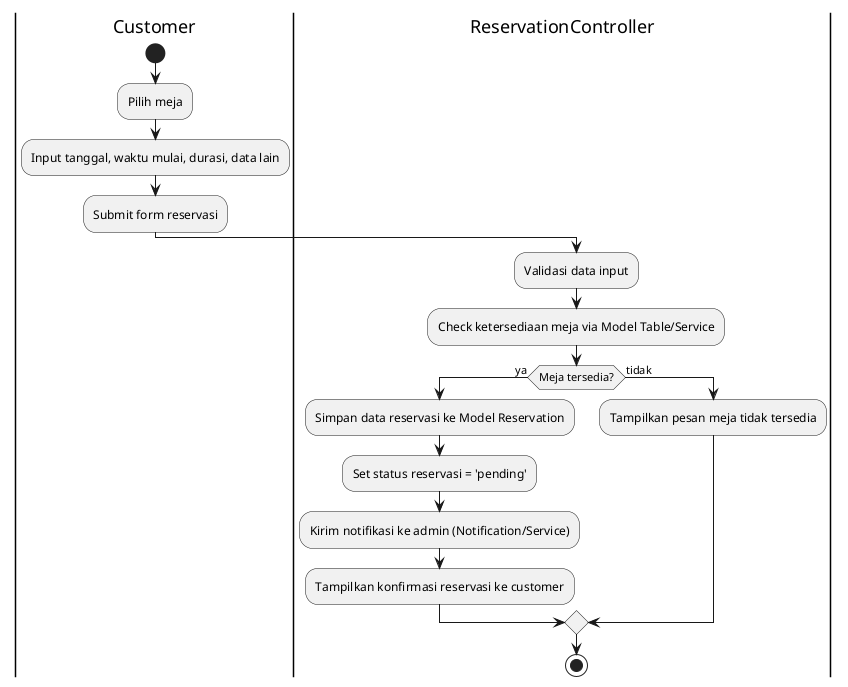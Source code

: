 @startuml Activity Diagram - Customer: Buat Reservasi & Cek Ketersediaan

|Customer|
start
:Pilih meja;
:Input tanggal, waktu mulai, durasi, data lain;
:Submit form reservasi;

|ReservationController|
:Validasi data input;
:Check ketersediaan meja via Model Table/Service;
if (Meja tersedia?) then (ya)
    :Simpan data reservasi ke Model Reservation;
    :Set status reservasi = 'pending';
    :Kirim notifikasi ke admin (Notification/Service);
    :Tampilkan konfirmasi reservasi ke customer;
else (tidak)
    :Tampilkan pesan meja tidak tersedia;
endif

stop
@enduml
